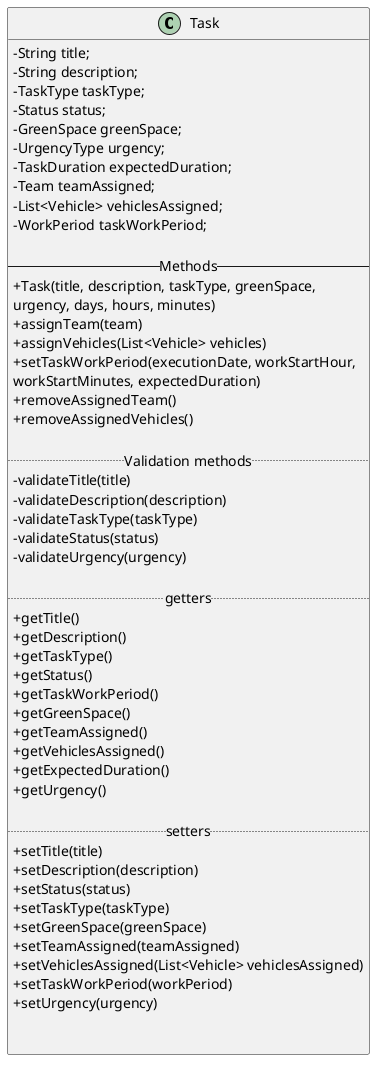 @startuml
'skinparam monochrome true
skinparam packageStyle rectangle
skinparam shadowing false
skinparam linetype polyline
'skinparam linetype orto

skinparam classAttributeIconSize 0
class Task {
    - String title;
    - String description;
    - TaskType taskType;
    - Status status;
    - GreenSpace greenSpace;
    - UrgencyType urgency;
    - TaskDuration expectedDuration;
    - Team teamAssigned;
    - List<Vehicle> vehiclesAssigned;
    - WorkPeriod taskWorkPeriod;

    --Methods--
    + Task(title, description, taskType, greenSpace,\nurgency, days, hours, minutes)
    + assignTeam(team)
    + assignVehicles(List<Vehicle> vehicles)
    + setTaskWorkPeriod(executionDate, workStartHour,\nworkStartMinutes, expectedDuration)
    + removeAssignedTeam()
    + removeAssignedVehicles()

    ..Validation methods..
    - validateTitle(title)
    - validateDescription(description)
    - validateTaskType(taskType)
    - validateStatus(status)
    - validateUrgency(urgency)

    ..getters..
    + getTitle()
    + getDescription()
    + getTaskType()
    + getStatus()
    + getTaskWorkPeriod()
    + getGreenSpace()
    + getTeamAssigned()
    + getVehiclesAssigned()
    + getExpectedDuration()
    + getUrgency()

    ..setters..
    + setTitle(title)
    + setDescription(description)
    + setStatus(status)
    + setTaskType(taskType)
    + setGreenSpace(greenSpace)
    + setTeamAssigned(teamAssigned)
    + setVehiclesAssigned(List<Vehicle> vehiclesAssigned)
    + setTaskWorkPeriod(workPeriod)
    + setUrgency(urgency)


}




@enduml